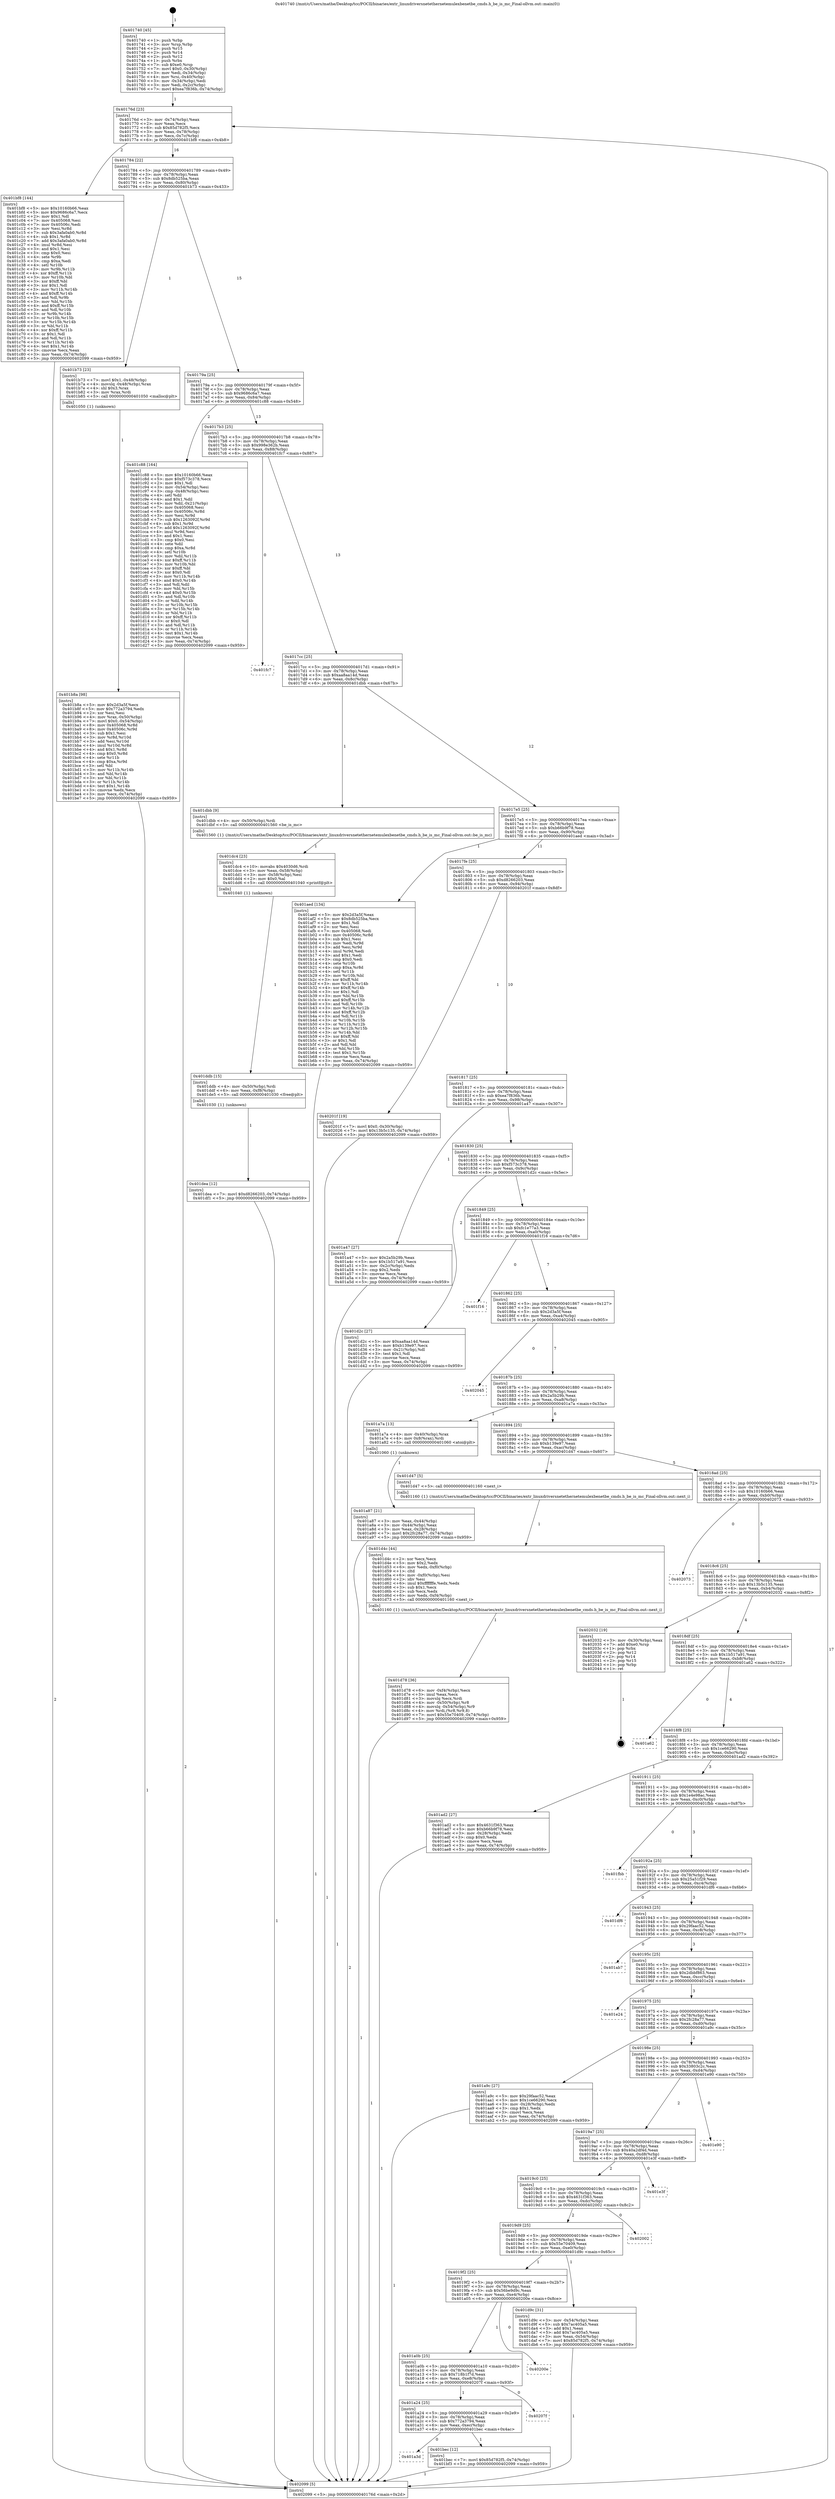 digraph "0x401740" {
  label = "0x401740 (/mnt/c/Users/mathe/Desktop/tcc/POCII/binaries/extr_linuxdriversnetethernetemulexbenetbe_cmds.h_be_is_mc_Final-ollvm.out::main(0))"
  labelloc = "t"
  node[shape=record]

  Entry [label="",width=0.3,height=0.3,shape=circle,fillcolor=black,style=filled]
  "0x40176d" [label="{
     0x40176d [23]\l
     | [instrs]\l
     &nbsp;&nbsp;0x40176d \<+3\>: mov -0x74(%rbp),%eax\l
     &nbsp;&nbsp;0x401770 \<+2\>: mov %eax,%ecx\l
     &nbsp;&nbsp;0x401772 \<+6\>: sub $0x85d782f5,%ecx\l
     &nbsp;&nbsp;0x401778 \<+3\>: mov %eax,-0x78(%rbp)\l
     &nbsp;&nbsp;0x40177b \<+3\>: mov %ecx,-0x7c(%rbp)\l
     &nbsp;&nbsp;0x40177e \<+6\>: je 0000000000401bf8 \<main+0x4b8\>\l
  }"]
  "0x401bf8" [label="{
     0x401bf8 [144]\l
     | [instrs]\l
     &nbsp;&nbsp;0x401bf8 \<+5\>: mov $0x10160b66,%eax\l
     &nbsp;&nbsp;0x401bfd \<+5\>: mov $0x9686c6a7,%ecx\l
     &nbsp;&nbsp;0x401c02 \<+2\>: mov $0x1,%dl\l
     &nbsp;&nbsp;0x401c04 \<+7\>: mov 0x405068,%esi\l
     &nbsp;&nbsp;0x401c0b \<+7\>: mov 0x40506c,%edi\l
     &nbsp;&nbsp;0x401c12 \<+3\>: mov %esi,%r8d\l
     &nbsp;&nbsp;0x401c15 \<+7\>: sub $0x3afa0ab0,%r8d\l
     &nbsp;&nbsp;0x401c1c \<+4\>: sub $0x1,%r8d\l
     &nbsp;&nbsp;0x401c20 \<+7\>: add $0x3afa0ab0,%r8d\l
     &nbsp;&nbsp;0x401c27 \<+4\>: imul %r8d,%esi\l
     &nbsp;&nbsp;0x401c2b \<+3\>: and $0x1,%esi\l
     &nbsp;&nbsp;0x401c2e \<+3\>: cmp $0x0,%esi\l
     &nbsp;&nbsp;0x401c31 \<+4\>: sete %r9b\l
     &nbsp;&nbsp;0x401c35 \<+3\>: cmp $0xa,%edi\l
     &nbsp;&nbsp;0x401c38 \<+4\>: setl %r10b\l
     &nbsp;&nbsp;0x401c3c \<+3\>: mov %r9b,%r11b\l
     &nbsp;&nbsp;0x401c3f \<+4\>: xor $0xff,%r11b\l
     &nbsp;&nbsp;0x401c43 \<+3\>: mov %r10b,%bl\l
     &nbsp;&nbsp;0x401c46 \<+3\>: xor $0xff,%bl\l
     &nbsp;&nbsp;0x401c49 \<+3\>: xor $0x1,%dl\l
     &nbsp;&nbsp;0x401c4c \<+3\>: mov %r11b,%r14b\l
     &nbsp;&nbsp;0x401c4f \<+4\>: and $0xff,%r14b\l
     &nbsp;&nbsp;0x401c53 \<+3\>: and %dl,%r9b\l
     &nbsp;&nbsp;0x401c56 \<+3\>: mov %bl,%r15b\l
     &nbsp;&nbsp;0x401c59 \<+4\>: and $0xff,%r15b\l
     &nbsp;&nbsp;0x401c5d \<+3\>: and %dl,%r10b\l
     &nbsp;&nbsp;0x401c60 \<+3\>: or %r9b,%r14b\l
     &nbsp;&nbsp;0x401c63 \<+3\>: or %r10b,%r15b\l
     &nbsp;&nbsp;0x401c66 \<+3\>: xor %r15b,%r14b\l
     &nbsp;&nbsp;0x401c69 \<+3\>: or %bl,%r11b\l
     &nbsp;&nbsp;0x401c6c \<+4\>: xor $0xff,%r11b\l
     &nbsp;&nbsp;0x401c70 \<+3\>: or $0x1,%dl\l
     &nbsp;&nbsp;0x401c73 \<+3\>: and %dl,%r11b\l
     &nbsp;&nbsp;0x401c76 \<+3\>: or %r11b,%r14b\l
     &nbsp;&nbsp;0x401c79 \<+4\>: test $0x1,%r14b\l
     &nbsp;&nbsp;0x401c7d \<+3\>: cmovne %ecx,%eax\l
     &nbsp;&nbsp;0x401c80 \<+3\>: mov %eax,-0x74(%rbp)\l
     &nbsp;&nbsp;0x401c83 \<+5\>: jmp 0000000000402099 \<main+0x959\>\l
  }"]
  "0x401784" [label="{
     0x401784 [22]\l
     | [instrs]\l
     &nbsp;&nbsp;0x401784 \<+5\>: jmp 0000000000401789 \<main+0x49\>\l
     &nbsp;&nbsp;0x401789 \<+3\>: mov -0x78(%rbp),%eax\l
     &nbsp;&nbsp;0x40178c \<+5\>: sub $0x8db525ba,%eax\l
     &nbsp;&nbsp;0x401791 \<+3\>: mov %eax,-0x80(%rbp)\l
     &nbsp;&nbsp;0x401794 \<+6\>: je 0000000000401b73 \<main+0x433\>\l
  }"]
  Exit [label="",width=0.3,height=0.3,shape=circle,fillcolor=black,style=filled,peripheries=2]
  "0x401b73" [label="{
     0x401b73 [23]\l
     | [instrs]\l
     &nbsp;&nbsp;0x401b73 \<+7\>: movl $0x1,-0x48(%rbp)\l
     &nbsp;&nbsp;0x401b7a \<+4\>: movslq -0x48(%rbp),%rax\l
     &nbsp;&nbsp;0x401b7e \<+4\>: shl $0x3,%rax\l
     &nbsp;&nbsp;0x401b82 \<+3\>: mov %rax,%rdi\l
     &nbsp;&nbsp;0x401b85 \<+5\>: call 0000000000401050 \<malloc@plt\>\l
     | [calls]\l
     &nbsp;&nbsp;0x401050 \{1\} (unknown)\l
  }"]
  "0x40179a" [label="{
     0x40179a [25]\l
     | [instrs]\l
     &nbsp;&nbsp;0x40179a \<+5\>: jmp 000000000040179f \<main+0x5f\>\l
     &nbsp;&nbsp;0x40179f \<+3\>: mov -0x78(%rbp),%eax\l
     &nbsp;&nbsp;0x4017a2 \<+5\>: sub $0x9686c6a7,%eax\l
     &nbsp;&nbsp;0x4017a7 \<+6\>: mov %eax,-0x84(%rbp)\l
     &nbsp;&nbsp;0x4017ad \<+6\>: je 0000000000401c88 \<main+0x548\>\l
  }"]
  "0x401dea" [label="{
     0x401dea [12]\l
     | [instrs]\l
     &nbsp;&nbsp;0x401dea \<+7\>: movl $0xd8266203,-0x74(%rbp)\l
     &nbsp;&nbsp;0x401df1 \<+5\>: jmp 0000000000402099 \<main+0x959\>\l
  }"]
  "0x401c88" [label="{
     0x401c88 [164]\l
     | [instrs]\l
     &nbsp;&nbsp;0x401c88 \<+5\>: mov $0x10160b66,%eax\l
     &nbsp;&nbsp;0x401c8d \<+5\>: mov $0xf573c378,%ecx\l
     &nbsp;&nbsp;0x401c92 \<+2\>: mov $0x1,%dl\l
     &nbsp;&nbsp;0x401c94 \<+3\>: mov -0x54(%rbp),%esi\l
     &nbsp;&nbsp;0x401c97 \<+3\>: cmp -0x48(%rbp),%esi\l
     &nbsp;&nbsp;0x401c9a \<+4\>: setl %dil\l
     &nbsp;&nbsp;0x401c9e \<+4\>: and $0x1,%dil\l
     &nbsp;&nbsp;0x401ca2 \<+4\>: mov %dil,-0x21(%rbp)\l
     &nbsp;&nbsp;0x401ca6 \<+7\>: mov 0x405068,%esi\l
     &nbsp;&nbsp;0x401cad \<+8\>: mov 0x40506c,%r8d\l
     &nbsp;&nbsp;0x401cb5 \<+3\>: mov %esi,%r9d\l
     &nbsp;&nbsp;0x401cb8 \<+7\>: sub $0x1263092f,%r9d\l
     &nbsp;&nbsp;0x401cbf \<+4\>: sub $0x1,%r9d\l
     &nbsp;&nbsp;0x401cc3 \<+7\>: add $0x1263092f,%r9d\l
     &nbsp;&nbsp;0x401cca \<+4\>: imul %r9d,%esi\l
     &nbsp;&nbsp;0x401cce \<+3\>: and $0x1,%esi\l
     &nbsp;&nbsp;0x401cd1 \<+3\>: cmp $0x0,%esi\l
     &nbsp;&nbsp;0x401cd4 \<+4\>: sete %dil\l
     &nbsp;&nbsp;0x401cd8 \<+4\>: cmp $0xa,%r8d\l
     &nbsp;&nbsp;0x401cdc \<+4\>: setl %r10b\l
     &nbsp;&nbsp;0x401ce0 \<+3\>: mov %dil,%r11b\l
     &nbsp;&nbsp;0x401ce3 \<+4\>: xor $0xff,%r11b\l
     &nbsp;&nbsp;0x401ce7 \<+3\>: mov %r10b,%bl\l
     &nbsp;&nbsp;0x401cea \<+3\>: xor $0xff,%bl\l
     &nbsp;&nbsp;0x401ced \<+3\>: xor $0x0,%dl\l
     &nbsp;&nbsp;0x401cf0 \<+3\>: mov %r11b,%r14b\l
     &nbsp;&nbsp;0x401cf3 \<+4\>: and $0x0,%r14b\l
     &nbsp;&nbsp;0x401cf7 \<+3\>: and %dl,%dil\l
     &nbsp;&nbsp;0x401cfa \<+3\>: mov %bl,%r15b\l
     &nbsp;&nbsp;0x401cfd \<+4\>: and $0x0,%r15b\l
     &nbsp;&nbsp;0x401d01 \<+3\>: and %dl,%r10b\l
     &nbsp;&nbsp;0x401d04 \<+3\>: or %dil,%r14b\l
     &nbsp;&nbsp;0x401d07 \<+3\>: or %r10b,%r15b\l
     &nbsp;&nbsp;0x401d0a \<+3\>: xor %r15b,%r14b\l
     &nbsp;&nbsp;0x401d0d \<+3\>: or %bl,%r11b\l
     &nbsp;&nbsp;0x401d10 \<+4\>: xor $0xff,%r11b\l
     &nbsp;&nbsp;0x401d14 \<+3\>: or $0x0,%dl\l
     &nbsp;&nbsp;0x401d17 \<+3\>: and %dl,%r11b\l
     &nbsp;&nbsp;0x401d1a \<+3\>: or %r11b,%r14b\l
     &nbsp;&nbsp;0x401d1d \<+4\>: test $0x1,%r14b\l
     &nbsp;&nbsp;0x401d21 \<+3\>: cmovne %ecx,%eax\l
     &nbsp;&nbsp;0x401d24 \<+3\>: mov %eax,-0x74(%rbp)\l
     &nbsp;&nbsp;0x401d27 \<+5\>: jmp 0000000000402099 \<main+0x959\>\l
  }"]
  "0x4017b3" [label="{
     0x4017b3 [25]\l
     | [instrs]\l
     &nbsp;&nbsp;0x4017b3 \<+5\>: jmp 00000000004017b8 \<main+0x78\>\l
     &nbsp;&nbsp;0x4017b8 \<+3\>: mov -0x78(%rbp),%eax\l
     &nbsp;&nbsp;0x4017bb \<+5\>: sub $0x998e362b,%eax\l
     &nbsp;&nbsp;0x4017c0 \<+6\>: mov %eax,-0x88(%rbp)\l
     &nbsp;&nbsp;0x4017c6 \<+6\>: je 0000000000401fc7 \<main+0x887\>\l
  }"]
  "0x401ddb" [label="{
     0x401ddb [15]\l
     | [instrs]\l
     &nbsp;&nbsp;0x401ddb \<+4\>: mov -0x50(%rbp),%rdi\l
     &nbsp;&nbsp;0x401ddf \<+6\>: mov %eax,-0xf8(%rbp)\l
     &nbsp;&nbsp;0x401de5 \<+5\>: call 0000000000401030 \<free@plt\>\l
     | [calls]\l
     &nbsp;&nbsp;0x401030 \{1\} (unknown)\l
  }"]
  "0x401fc7" [label="{
     0x401fc7\l
  }", style=dashed]
  "0x4017cc" [label="{
     0x4017cc [25]\l
     | [instrs]\l
     &nbsp;&nbsp;0x4017cc \<+5\>: jmp 00000000004017d1 \<main+0x91\>\l
     &nbsp;&nbsp;0x4017d1 \<+3\>: mov -0x78(%rbp),%eax\l
     &nbsp;&nbsp;0x4017d4 \<+5\>: sub $0xaa8aa14d,%eax\l
     &nbsp;&nbsp;0x4017d9 \<+6\>: mov %eax,-0x8c(%rbp)\l
     &nbsp;&nbsp;0x4017df \<+6\>: je 0000000000401dbb \<main+0x67b\>\l
  }"]
  "0x401dc4" [label="{
     0x401dc4 [23]\l
     | [instrs]\l
     &nbsp;&nbsp;0x401dc4 \<+10\>: movabs $0x4030d6,%rdi\l
     &nbsp;&nbsp;0x401dce \<+3\>: mov %eax,-0x58(%rbp)\l
     &nbsp;&nbsp;0x401dd1 \<+3\>: mov -0x58(%rbp),%esi\l
     &nbsp;&nbsp;0x401dd4 \<+2\>: mov $0x0,%al\l
     &nbsp;&nbsp;0x401dd6 \<+5\>: call 0000000000401040 \<printf@plt\>\l
     | [calls]\l
     &nbsp;&nbsp;0x401040 \{1\} (unknown)\l
  }"]
  "0x401dbb" [label="{
     0x401dbb [9]\l
     | [instrs]\l
     &nbsp;&nbsp;0x401dbb \<+4\>: mov -0x50(%rbp),%rdi\l
     &nbsp;&nbsp;0x401dbf \<+5\>: call 0000000000401560 \<be_is_mc\>\l
     | [calls]\l
     &nbsp;&nbsp;0x401560 \{1\} (/mnt/c/Users/mathe/Desktop/tcc/POCII/binaries/extr_linuxdriversnetethernetemulexbenetbe_cmds.h_be_is_mc_Final-ollvm.out::be_is_mc)\l
  }"]
  "0x4017e5" [label="{
     0x4017e5 [25]\l
     | [instrs]\l
     &nbsp;&nbsp;0x4017e5 \<+5\>: jmp 00000000004017ea \<main+0xaa\>\l
     &nbsp;&nbsp;0x4017ea \<+3\>: mov -0x78(%rbp),%eax\l
     &nbsp;&nbsp;0x4017ed \<+5\>: sub $0xb66b9f78,%eax\l
     &nbsp;&nbsp;0x4017f2 \<+6\>: mov %eax,-0x90(%rbp)\l
     &nbsp;&nbsp;0x4017f8 \<+6\>: je 0000000000401aed \<main+0x3ad\>\l
  }"]
  "0x401d78" [label="{
     0x401d78 [36]\l
     | [instrs]\l
     &nbsp;&nbsp;0x401d78 \<+6\>: mov -0xf4(%rbp),%ecx\l
     &nbsp;&nbsp;0x401d7e \<+3\>: imul %eax,%ecx\l
     &nbsp;&nbsp;0x401d81 \<+3\>: movslq %ecx,%rdi\l
     &nbsp;&nbsp;0x401d84 \<+4\>: mov -0x50(%rbp),%r8\l
     &nbsp;&nbsp;0x401d88 \<+4\>: movslq -0x54(%rbp),%r9\l
     &nbsp;&nbsp;0x401d8c \<+4\>: mov %rdi,(%r8,%r9,8)\l
     &nbsp;&nbsp;0x401d90 \<+7\>: movl $0x55e70409,-0x74(%rbp)\l
     &nbsp;&nbsp;0x401d97 \<+5\>: jmp 0000000000402099 \<main+0x959\>\l
  }"]
  "0x401aed" [label="{
     0x401aed [134]\l
     | [instrs]\l
     &nbsp;&nbsp;0x401aed \<+5\>: mov $0x2d3a5f,%eax\l
     &nbsp;&nbsp;0x401af2 \<+5\>: mov $0x8db525ba,%ecx\l
     &nbsp;&nbsp;0x401af7 \<+2\>: mov $0x1,%dl\l
     &nbsp;&nbsp;0x401af9 \<+2\>: xor %esi,%esi\l
     &nbsp;&nbsp;0x401afb \<+7\>: mov 0x405068,%edi\l
     &nbsp;&nbsp;0x401b02 \<+8\>: mov 0x40506c,%r8d\l
     &nbsp;&nbsp;0x401b0a \<+3\>: sub $0x1,%esi\l
     &nbsp;&nbsp;0x401b0d \<+3\>: mov %edi,%r9d\l
     &nbsp;&nbsp;0x401b10 \<+3\>: add %esi,%r9d\l
     &nbsp;&nbsp;0x401b13 \<+4\>: imul %r9d,%edi\l
     &nbsp;&nbsp;0x401b17 \<+3\>: and $0x1,%edi\l
     &nbsp;&nbsp;0x401b1a \<+3\>: cmp $0x0,%edi\l
     &nbsp;&nbsp;0x401b1d \<+4\>: sete %r10b\l
     &nbsp;&nbsp;0x401b21 \<+4\>: cmp $0xa,%r8d\l
     &nbsp;&nbsp;0x401b25 \<+4\>: setl %r11b\l
     &nbsp;&nbsp;0x401b29 \<+3\>: mov %r10b,%bl\l
     &nbsp;&nbsp;0x401b2c \<+3\>: xor $0xff,%bl\l
     &nbsp;&nbsp;0x401b2f \<+3\>: mov %r11b,%r14b\l
     &nbsp;&nbsp;0x401b32 \<+4\>: xor $0xff,%r14b\l
     &nbsp;&nbsp;0x401b36 \<+3\>: xor $0x1,%dl\l
     &nbsp;&nbsp;0x401b39 \<+3\>: mov %bl,%r15b\l
     &nbsp;&nbsp;0x401b3c \<+4\>: and $0xff,%r15b\l
     &nbsp;&nbsp;0x401b40 \<+3\>: and %dl,%r10b\l
     &nbsp;&nbsp;0x401b43 \<+3\>: mov %r14b,%r12b\l
     &nbsp;&nbsp;0x401b46 \<+4\>: and $0xff,%r12b\l
     &nbsp;&nbsp;0x401b4a \<+3\>: and %dl,%r11b\l
     &nbsp;&nbsp;0x401b4d \<+3\>: or %r10b,%r15b\l
     &nbsp;&nbsp;0x401b50 \<+3\>: or %r11b,%r12b\l
     &nbsp;&nbsp;0x401b53 \<+3\>: xor %r12b,%r15b\l
     &nbsp;&nbsp;0x401b56 \<+3\>: or %r14b,%bl\l
     &nbsp;&nbsp;0x401b59 \<+3\>: xor $0xff,%bl\l
     &nbsp;&nbsp;0x401b5c \<+3\>: or $0x1,%dl\l
     &nbsp;&nbsp;0x401b5f \<+2\>: and %dl,%bl\l
     &nbsp;&nbsp;0x401b61 \<+3\>: or %bl,%r15b\l
     &nbsp;&nbsp;0x401b64 \<+4\>: test $0x1,%r15b\l
     &nbsp;&nbsp;0x401b68 \<+3\>: cmovne %ecx,%eax\l
     &nbsp;&nbsp;0x401b6b \<+3\>: mov %eax,-0x74(%rbp)\l
     &nbsp;&nbsp;0x401b6e \<+5\>: jmp 0000000000402099 \<main+0x959\>\l
  }"]
  "0x4017fe" [label="{
     0x4017fe [25]\l
     | [instrs]\l
     &nbsp;&nbsp;0x4017fe \<+5\>: jmp 0000000000401803 \<main+0xc3\>\l
     &nbsp;&nbsp;0x401803 \<+3\>: mov -0x78(%rbp),%eax\l
     &nbsp;&nbsp;0x401806 \<+5\>: sub $0xd8266203,%eax\l
     &nbsp;&nbsp;0x40180b \<+6\>: mov %eax,-0x94(%rbp)\l
     &nbsp;&nbsp;0x401811 \<+6\>: je 000000000040201f \<main+0x8df\>\l
  }"]
  "0x401d4c" [label="{
     0x401d4c [44]\l
     | [instrs]\l
     &nbsp;&nbsp;0x401d4c \<+2\>: xor %ecx,%ecx\l
     &nbsp;&nbsp;0x401d4e \<+5\>: mov $0x2,%edx\l
     &nbsp;&nbsp;0x401d53 \<+6\>: mov %edx,-0xf0(%rbp)\l
     &nbsp;&nbsp;0x401d59 \<+1\>: cltd\l
     &nbsp;&nbsp;0x401d5a \<+6\>: mov -0xf0(%rbp),%esi\l
     &nbsp;&nbsp;0x401d60 \<+2\>: idiv %esi\l
     &nbsp;&nbsp;0x401d62 \<+6\>: imul $0xfffffffe,%edx,%edx\l
     &nbsp;&nbsp;0x401d68 \<+3\>: sub $0x1,%ecx\l
     &nbsp;&nbsp;0x401d6b \<+2\>: sub %ecx,%edx\l
     &nbsp;&nbsp;0x401d6d \<+6\>: mov %edx,-0xf4(%rbp)\l
     &nbsp;&nbsp;0x401d73 \<+5\>: call 0000000000401160 \<next_i\>\l
     | [calls]\l
     &nbsp;&nbsp;0x401160 \{1\} (/mnt/c/Users/mathe/Desktop/tcc/POCII/binaries/extr_linuxdriversnetethernetemulexbenetbe_cmds.h_be_is_mc_Final-ollvm.out::next_i)\l
  }"]
  "0x40201f" [label="{
     0x40201f [19]\l
     | [instrs]\l
     &nbsp;&nbsp;0x40201f \<+7\>: movl $0x0,-0x30(%rbp)\l
     &nbsp;&nbsp;0x402026 \<+7\>: movl $0x13b5c135,-0x74(%rbp)\l
     &nbsp;&nbsp;0x40202d \<+5\>: jmp 0000000000402099 \<main+0x959\>\l
  }"]
  "0x401817" [label="{
     0x401817 [25]\l
     | [instrs]\l
     &nbsp;&nbsp;0x401817 \<+5\>: jmp 000000000040181c \<main+0xdc\>\l
     &nbsp;&nbsp;0x40181c \<+3\>: mov -0x78(%rbp),%eax\l
     &nbsp;&nbsp;0x40181f \<+5\>: sub $0xea7f836b,%eax\l
     &nbsp;&nbsp;0x401824 \<+6\>: mov %eax,-0x98(%rbp)\l
     &nbsp;&nbsp;0x40182a \<+6\>: je 0000000000401a47 \<main+0x307\>\l
  }"]
  "0x401a3d" [label="{
     0x401a3d\l
  }", style=dashed]
  "0x401a47" [label="{
     0x401a47 [27]\l
     | [instrs]\l
     &nbsp;&nbsp;0x401a47 \<+5\>: mov $0x2a5b29b,%eax\l
     &nbsp;&nbsp;0x401a4c \<+5\>: mov $0x1b517a91,%ecx\l
     &nbsp;&nbsp;0x401a51 \<+3\>: mov -0x2c(%rbp),%edx\l
     &nbsp;&nbsp;0x401a54 \<+3\>: cmp $0x2,%edx\l
     &nbsp;&nbsp;0x401a57 \<+3\>: cmovne %ecx,%eax\l
     &nbsp;&nbsp;0x401a5a \<+3\>: mov %eax,-0x74(%rbp)\l
     &nbsp;&nbsp;0x401a5d \<+5\>: jmp 0000000000402099 \<main+0x959\>\l
  }"]
  "0x401830" [label="{
     0x401830 [25]\l
     | [instrs]\l
     &nbsp;&nbsp;0x401830 \<+5\>: jmp 0000000000401835 \<main+0xf5\>\l
     &nbsp;&nbsp;0x401835 \<+3\>: mov -0x78(%rbp),%eax\l
     &nbsp;&nbsp;0x401838 \<+5\>: sub $0xf573c378,%eax\l
     &nbsp;&nbsp;0x40183d \<+6\>: mov %eax,-0x9c(%rbp)\l
     &nbsp;&nbsp;0x401843 \<+6\>: je 0000000000401d2c \<main+0x5ec\>\l
  }"]
  "0x402099" [label="{
     0x402099 [5]\l
     | [instrs]\l
     &nbsp;&nbsp;0x402099 \<+5\>: jmp 000000000040176d \<main+0x2d\>\l
  }"]
  "0x401740" [label="{
     0x401740 [45]\l
     | [instrs]\l
     &nbsp;&nbsp;0x401740 \<+1\>: push %rbp\l
     &nbsp;&nbsp;0x401741 \<+3\>: mov %rsp,%rbp\l
     &nbsp;&nbsp;0x401744 \<+2\>: push %r15\l
     &nbsp;&nbsp;0x401746 \<+2\>: push %r14\l
     &nbsp;&nbsp;0x401748 \<+2\>: push %r12\l
     &nbsp;&nbsp;0x40174a \<+1\>: push %rbx\l
     &nbsp;&nbsp;0x40174b \<+7\>: sub $0xe0,%rsp\l
     &nbsp;&nbsp;0x401752 \<+7\>: movl $0x0,-0x30(%rbp)\l
     &nbsp;&nbsp;0x401759 \<+3\>: mov %edi,-0x34(%rbp)\l
     &nbsp;&nbsp;0x40175c \<+4\>: mov %rsi,-0x40(%rbp)\l
     &nbsp;&nbsp;0x401760 \<+3\>: mov -0x34(%rbp),%edi\l
     &nbsp;&nbsp;0x401763 \<+3\>: mov %edi,-0x2c(%rbp)\l
     &nbsp;&nbsp;0x401766 \<+7\>: movl $0xea7f836b,-0x74(%rbp)\l
  }"]
  "0x401bec" [label="{
     0x401bec [12]\l
     | [instrs]\l
     &nbsp;&nbsp;0x401bec \<+7\>: movl $0x85d782f5,-0x74(%rbp)\l
     &nbsp;&nbsp;0x401bf3 \<+5\>: jmp 0000000000402099 \<main+0x959\>\l
  }"]
  "0x401d2c" [label="{
     0x401d2c [27]\l
     | [instrs]\l
     &nbsp;&nbsp;0x401d2c \<+5\>: mov $0xaa8aa14d,%eax\l
     &nbsp;&nbsp;0x401d31 \<+5\>: mov $0xb139e97,%ecx\l
     &nbsp;&nbsp;0x401d36 \<+3\>: mov -0x21(%rbp),%dl\l
     &nbsp;&nbsp;0x401d39 \<+3\>: test $0x1,%dl\l
     &nbsp;&nbsp;0x401d3c \<+3\>: cmovne %ecx,%eax\l
     &nbsp;&nbsp;0x401d3f \<+3\>: mov %eax,-0x74(%rbp)\l
     &nbsp;&nbsp;0x401d42 \<+5\>: jmp 0000000000402099 \<main+0x959\>\l
  }"]
  "0x401849" [label="{
     0x401849 [25]\l
     | [instrs]\l
     &nbsp;&nbsp;0x401849 \<+5\>: jmp 000000000040184e \<main+0x10e\>\l
     &nbsp;&nbsp;0x40184e \<+3\>: mov -0x78(%rbp),%eax\l
     &nbsp;&nbsp;0x401851 \<+5\>: sub $0xfc1e77a3,%eax\l
     &nbsp;&nbsp;0x401856 \<+6\>: mov %eax,-0xa0(%rbp)\l
     &nbsp;&nbsp;0x40185c \<+6\>: je 0000000000401f16 \<main+0x7d6\>\l
  }"]
  "0x401a24" [label="{
     0x401a24 [25]\l
     | [instrs]\l
     &nbsp;&nbsp;0x401a24 \<+5\>: jmp 0000000000401a29 \<main+0x2e9\>\l
     &nbsp;&nbsp;0x401a29 \<+3\>: mov -0x78(%rbp),%eax\l
     &nbsp;&nbsp;0x401a2c \<+5\>: sub $0x772a3794,%eax\l
     &nbsp;&nbsp;0x401a31 \<+6\>: mov %eax,-0xec(%rbp)\l
     &nbsp;&nbsp;0x401a37 \<+6\>: je 0000000000401bec \<main+0x4ac\>\l
  }"]
  "0x401f16" [label="{
     0x401f16\l
  }", style=dashed]
  "0x401862" [label="{
     0x401862 [25]\l
     | [instrs]\l
     &nbsp;&nbsp;0x401862 \<+5\>: jmp 0000000000401867 \<main+0x127\>\l
     &nbsp;&nbsp;0x401867 \<+3\>: mov -0x78(%rbp),%eax\l
     &nbsp;&nbsp;0x40186a \<+5\>: sub $0x2d3a5f,%eax\l
     &nbsp;&nbsp;0x40186f \<+6\>: mov %eax,-0xa4(%rbp)\l
     &nbsp;&nbsp;0x401875 \<+6\>: je 0000000000402045 \<main+0x905\>\l
  }"]
  "0x40207f" [label="{
     0x40207f\l
  }", style=dashed]
  "0x402045" [label="{
     0x402045\l
  }", style=dashed]
  "0x40187b" [label="{
     0x40187b [25]\l
     | [instrs]\l
     &nbsp;&nbsp;0x40187b \<+5\>: jmp 0000000000401880 \<main+0x140\>\l
     &nbsp;&nbsp;0x401880 \<+3\>: mov -0x78(%rbp),%eax\l
     &nbsp;&nbsp;0x401883 \<+5\>: sub $0x2a5b29b,%eax\l
     &nbsp;&nbsp;0x401888 \<+6\>: mov %eax,-0xa8(%rbp)\l
     &nbsp;&nbsp;0x40188e \<+6\>: je 0000000000401a7a \<main+0x33a\>\l
  }"]
  "0x401a0b" [label="{
     0x401a0b [25]\l
     | [instrs]\l
     &nbsp;&nbsp;0x401a0b \<+5\>: jmp 0000000000401a10 \<main+0x2d0\>\l
     &nbsp;&nbsp;0x401a10 \<+3\>: mov -0x78(%rbp),%eax\l
     &nbsp;&nbsp;0x401a13 \<+5\>: sub $0x718b1f7d,%eax\l
     &nbsp;&nbsp;0x401a18 \<+6\>: mov %eax,-0xe8(%rbp)\l
     &nbsp;&nbsp;0x401a1e \<+6\>: je 000000000040207f \<main+0x93f\>\l
  }"]
  "0x401a7a" [label="{
     0x401a7a [13]\l
     | [instrs]\l
     &nbsp;&nbsp;0x401a7a \<+4\>: mov -0x40(%rbp),%rax\l
     &nbsp;&nbsp;0x401a7e \<+4\>: mov 0x8(%rax),%rdi\l
     &nbsp;&nbsp;0x401a82 \<+5\>: call 0000000000401060 \<atoi@plt\>\l
     | [calls]\l
     &nbsp;&nbsp;0x401060 \{1\} (unknown)\l
  }"]
  "0x401894" [label="{
     0x401894 [25]\l
     | [instrs]\l
     &nbsp;&nbsp;0x401894 \<+5\>: jmp 0000000000401899 \<main+0x159\>\l
     &nbsp;&nbsp;0x401899 \<+3\>: mov -0x78(%rbp),%eax\l
     &nbsp;&nbsp;0x40189c \<+5\>: sub $0xb139e97,%eax\l
     &nbsp;&nbsp;0x4018a1 \<+6\>: mov %eax,-0xac(%rbp)\l
     &nbsp;&nbsp;0x4018a7 \<+6\>: je 0000000000401d47 \<main+0x607\>\l
  }"]
  "0x401a87" [label="{
     0x401a87 [21]\l
     | [instrs]\l
     &nbsp;&nbsp;0x401a87 \<+3\>: mov %eax,-0x44(%rbp)\l
     &nbsp;&nbsp;0x401a8a \<+3\>: mov -0x44(%rbp),%eax\l
     &nbsp;&nbsp;0x401a8d \<+3\>: mov %eax,-0x28(%rbp)\l
     &nbsp;&nbsp;0x401a90 \<+7\>: movl $0x2fc28a77,-0x74(%rbp)\l
     &nbsp;&nbsp;0x401a97 \<+5\>: jmp 0000000000402099 \<main+0x959\>\l
  }"]
  "0x40200e" [label="{
     0x40200e\l
  }", style=dashed]
  "0x401d47" [label="{
     0x401d47 [5]\l
     | [instrs]\l
     &nbsp;&nbsp;0x401d47 \<+5\>: call 0000000000401160 \<next_i\>\l
     | [calls]\l
     &nbsp;&nbsp;0x401160 \{1\} (/mnt/c/Users/mathe/Desktop/tcc/POCII/binaries/extr_linuxdriversnetethernetemulexbenetbe_cmds.h_be_is_mc_Final-ollvm.out::next_i)\l
  }"]
  "0x4018ad" [label="{
     0x4018ad [25]\l
     | [instrs]\l
     &nbsp;&nbsp;0x4018ad \<+5\>: jmp 00000000004018b2 \<main+0x172\>\l
     &nbsp;&nbsp;0x4018b2 \<+3\>: mov -0x78(%rbp),%eax\l
     &nbsp;&nbsp;0x4018b5 \<+5\>: sub $0x10160b66,%eax\l
     &nbsp;&nbsp;0x4018ba \<+6\>: mov %eax,-0xb0(%rbp)\l
     &nbsp;&nbsp;0x4018c0 \<+6\>: je 0000000000402073 \<main+0x933\>\l
  }"]
  "0x4019f2" [label="{
     0x4019f2 [25]\l
     | [instrs]\l
     &nbsp;&nbsp;0x4019f2 \<+5\>: jmp 00000000004019f7 \<main+0x2b7\>\l
     &nbsp;&nbsp;0x4019f7 \<+3\>: mov -0x78(%rbp),%eax\l
     &nbsp;&nbsp;0x4019fa \<+5\>: sub $0x56be9d9c,%eax\l
     &nbsp;&nbsp;0x4019ff \<+6\>: mov %eax,-0xe4(%rbp)\l
     &nbsp;&nbsp;0x401a05 \<+6\>: je 000000000040200e \<main+0x8ce\>\l
  }"]
  "0x402073" [label="{
     0x402073\l
  }", style=dashed]
  "0x4018c6" [label="{
     0x4018c6 [25]\l
     | [instrs]\l
     &nbsp;&nbsp;0x4018c6 \<+5\>: jmp 00000000004018cb \<main+0x18b\>\l
     &nbsp;&nbsp;0x4018cb \<+3\>: mov -0x78(%rbp),%eax\l
     &nbsp;&nbsp;0x4018ce \<+5\>: sub $0x13b5c135,%eax\l
     &nbsp;&nbsp;0x4018d3 \<+6\>: mov %eax,-0xb4(%rbp)\l
     &nbsp;&nbsp;0x4018d9 \<+6\>: je 0000000000402032 \<main+0x8f2\>\l
  }"]
  "0x401d9c" [label="{
     0x401d9c [31]\l
     | [instrs]\l
     &nbsp;&nbsp;0x401d9c \<+3\>: mov -0x54(%rbp),%eax\l
     &nbsp;&nbsp;0x401d9f \<+5\>: sub $0x7ac405a5,%eax\l
     &nbsp;&nbsp;0x401da4 \<+3\>: add $0x1,%eax\l
     &nbsp;&nbsp;0x401da7 \<+5\>: add $0x7ac405a5,%eax\l
     &nbsp;&nbsp;0x401dac \<+3\>: mov %eax,-0x54(%rbp)\l
     &nbsp;&nbsp;0x401daf \<+7\>: movl $0x85d782f5,-0x74(%rbp)\l
     &nbsp;&nbsp;0x401db6 \<+5\>: jmp 0000000000402099 \<main+0x959\>\l
  }"]
  "0x402032" [label="{
     0x402032 [19]\l
     | [instrs]\l
     &nbsp;&nbsp;0x402032 \<+3\>: mov -0x30(%rbp),%eax\l
     &nbsp;&nbsp;0x402035 \<+7\>: add $0xe0,%rsp\l
     &nbsp;&nbsp;0x40203c \<+1\>: pop %rbx\l
     &nbsp;&nbsp;0x40203d \<+2\>: pop %r12\l
     &nbsp;&nbsp;0x40203f \<+2\>: pop %r14\l
     &nbsp;&nbsp;0x402041 \<+2\>: pop %r15\l
     &nbsp;&nbsp;0x402043 \<+1\>: pop %rbp\l
     &nbsp;&nbsp;0x402044 \<+1\>: ret\l
  }"]
  "0x4018df" [label="{
     0x4018df [25]\l
     | [instrs]\l
     &nbsp;&nbsp;0x4018df \<+5\>: jmp 00000000004018e4 \<main+0x1a4\>\l
     &nbsp;&nbsp;0x4018e4 \<+3\>: mov -0x78(%rbp),%eax\l
     &nbsp;&nbsp;0x4018e7 \<+5\>: sub $0x1b517a91,%eax\l
     &nbsp;&nbsp;0x4018ec \<+6\>: mov %eax,-0xb8(%rbp)\l
     &nbsp;&nbsp;0x4018f2 \<+6\>: je 0000000000401a62 \<main+0x322\>\l
  }"]
  "0x4019d9" [label="{
     0x4019d9 [25]\l
     | [instrs]\l
     &nbsp;&nbsp;0x4019d9 \<+5\>: jmp 00000000004019de \<main+0x29e\>\l
     &nbsp;&nbsp;0x4019de \<+3\>: mov -0x78(%rbp),%eax\l
     &nbsp;&nbsp;0x4019e1 \<+5\>: sub $0x55e70409,%eax\l
     &nbsp;&nbsp;0x4019e6 \<+6\>: mov %eax,-0xe0(%rbp)\l
     &nbsp;&nbsp;0x4019ec \<+6\>: je 0000000000401d9c \<main+0x65c\>\l
  }"]
  "0x401a62" [label="{
     0x401a62\l
  }", style=dashed]
  "0x4018f8" [label="{
     0x4018f8 [25]\l
     | [instrs]\l
     &nbsp;&nbsp;0x4018f8 \<+5\>: jmp 00000000004018fd \<main+0x1bd\>\l
     &nbsp;&nbsp;0x4018fd \<+3\>: mov -0x78(%rbp),%eax\l
     &nbsp;&nbsp;0x401900 \<+5\>: sub $0x1ce66290,%eax\l
     &nbsp;&nbsp;0x401905 \<+6\>: mov %eax,-0xbc(%rbp)\l
     &nbsp;&nbsp;0x40190b \<+6\>: je 0000000000401ad2 \<main+0x392\>\l
  }"]
  "0x402002" [label="{
     0x402002\l
  }", style=dashed]
  "0x401ad2" [label="{
     0x401ad2 [27]\l
     | [instrs]\l
     &nbsp;&nbsp;0x401ad2 \<+5\>: mov $0x4631f363,%eax\l
     &nbsp;&nbsp;0x401ad7 \<+5\>: mov $0xb66b9f78,%ecx\l
     &nbsp;&nbsp;0x401adc \<+3\>: mov -0x28(%rbp),%edx\l
     &nbsp;&nbsp;0x401adf \<+3\>: cmp $0x0,%edx\l
     &nbsp;&nbsp;0x401ae2 \<+3\>: cmove %ecx,%eax\l
     &nbsp;&nbsp;0x401ae5 \<+3\>: mov %eax,-0x74(%rbp)\l
     &nbsp;&nbsp;0x401ae8 \<+5\>: jmp 0000000000402099 \<main+0x959\>\l
  }"]
  "0x401911" [label="{
     0x401911 [25]\l
     | [instrs]\l
     &nbsp;&nbsp;0x401911 \<+5\>: jmp 0000000000401916 \<main+0x1d6\>\l
     &nbsp;&nbsp;0x401916 \<+3\>: mov -0x78(%rbp),%eax\l
     &nbsp;&nbsp;0x401919 \<+5\>: sub $0x1e4e98ac,%eax\l
     &nbsp;&nbsp;0x40191e \<+6\>: mov %eax,-0xc0(%rbp)\l
     &nbsp;&nbsp;0x401924 \<+6\>: je 0000000000401fbb \<main+0x87b\>\l
  }"]
  "0x4019c0" [label="{
     0x4019c0 [25]\l
     | [instrs]\l
     &nbsp;&nbsp;0x4019c0 \<+5\>: jmp 00000000004019c5 \<main+0x285\>\l
     &nbsp;&nbsp;0x4019c5 \<+3\>: mov -0x78(%rbp),%eax\l
     &nbsp;&nbsp;0x4019c8 \<+5\>: sub $0x4631f363,%eax\l
     &nbsp;&nbsp;0x4019cd \<+6\>: mov %eax,-0xdc(%rbp)\l
     &nbsp;&nbsp;0x4019d3 \<+6\>: je 0000000000402002 \<main+0x8c2\>\l
  }"]
  "0x401fbb" [label="{
     0x401fbb\l
  }", style=dashed]
  "0x40192a" [label="{
     0x40192a [25]\l
     | [instrs]\l
     &nbsp;&nbsp;0x40192a \<+5\>: jmp 000000000040192f \<main+0x1ef\>\l
     &nbsp;&nbsp;0x40192f \<+3\>: mov -0x78(%rbp),%eax\l
     &nbsp;&nbsp;0x401932 \<+5\>: sub $0x25a51f29,%eax\l
     &nbsp;&nbsp;0x401937 \<+6\>: mov %eax,-0xc4(%rbp)\l
     &nbsp;&nbsp;0x40193d \<+6\>: je 0000000000401df6 \<main+0x6b6\>\l
  }"]
  "0x401e3f" [label="{
     0x401e3f\l
  }", style=dashed]
  "0x401df6" [label="{
     0x401df6\l
  }", style=dashed]
  "0x401943" [label="{
     0x401943 [25]\l
     | [instrs]\l
     &nbsp;&nbsp;0x401943 \<+5\>: jmp 0000000000401948 \<main+0x208\>\l
     &nbsp;&nbsp;0x401948 \<+3\>: mov -0x78(%rbp),%eax\l
     &nbsp;&nbsp;0x40194b \<+5\>: sub $0x29faac52,%eax\l
     &nbsp;&nbsp;0x401950 \<+6\>: mov %eax,-0xc8(%rbp)\l
     &nbsp;&nbsp;0x401956 \<+6\>: je 0000000000401ab7 \<main+0x377\>\l
  }"]
  "0x4019a7" [label="{
     0x4019a7 [25]\l
     | [instrs]\l
     &nbsp;&nbsp;0x4019a7 \<+5\>: jmp 00000000004019ac \<main+0x26c\>\l
     &nbsp;&nbsp;0x4019ac \<+3\>: mov -0x78(%rbp),%eax\l
     &nbsp;&nbsp;0x4019af \<+5\>: sub $0x40a2df4d,%eax\l
     &nbsp;&nbsp;0x4019b4 \<+6\>: mov %eax,-0xd8(%rbp)\l
     &nbsp;&nbsp;0x4019ba \<+6\>: je 0000000000401e3f \<main+0x6ff\>\l
  }"]
  "0x401ab7" [label="{
     0x401ab7\l
  }", style=dashed]
  "0x40195c" [label="{
     0x40195c [25]\l
     | [instrs]\l
     &nbsp;&nbsp;0x40195c \<+5\>: jmp 0000000000401961 \<main+0x221\>\l
     &nbsp;&nbsp;0x401961 \<+3\>: mov -0x78(%rbp),%eax\l
     &nbsp;&nbsp;0x401964 \<+5\>: sub $0x2dbbf863,%eax\l
     &nbsp;&nbsp;0x401969 \<+6\>: mov %eax,-0xcc(%rbp)\l
     &nbsp;&nbsp;0x40196f \<+6\>: je 0000000000401e24 \<main+0x6e4\>\l
  }"]
  "0x401e90" [label="{
     0x401e90\l
  }", style=dashed]
  "0x401e24" [label="{
     0x401e24\l
  }", style=dashed]
  "0x401975" [label="{
     0x401975 [25]\l
     | [instrs]\l
     &nbsp;&nbsp;0x401975 \<+5\>: jmp 000000000040197a \<main+0x23a\>\l
     &nbsp;&nbsp;0x40197a \<+3\>: mov -0x78(%rbp),%eax\l
     &nbsp;&nbsp;0x40197d \<+5\>: sub $0x2fc28a77,%eax\l
     &nbsp;&nbsp;0x401982 \<+6\>: mov %eax,-0xd0(%rbp)\l
     &nbsp;&nbsp;0x401988 \<+6\>: je 0000000000401a9c \<main+0x35c\>\l
  }"]
  "0x401b8a" [label="{
     0x401b8a [98]\l
     | [instrs]\l
     &nbsp;&nbsp;0x401b8a \<+5\>: mov $0x2d3a5f,%ecx\l
     &nbsp;&nbsp;0x401b8f \<+5\>: mov $0x772a3794,%edx\l
     &nbsp;&nbsp;0x401b94 \<+2\>: xor %esi,%esi\l
     &nbsp;&nbsp;0x401b96 \<+4\>: mov %rax,-0x50(%rbp)\l
     &nbsp;&nbsp;0x401b9a \<+7\>: movl $0x0,-0x54(%rbp)\l
     &nbsp;&nbsp;0x401ba1 \<+8\>: mov 0x405068,%r8d\l
     &nbsp;&nbsp;0x401ba9 \<+8\>: mov 0x40506c,%r9d\l
     &nbsp;&nbsp;0x401bb1 \<+3\>: sub $0x1,%esi\l
     &nbsp;&nbsp;0x401bb4 \<+3\>: mov %r8d,%r10d\l
     &nbsp;&nbsp;0x401bb7 \<+3\>: add %esi,%r10d\l
     &nbsp;&nbsp;0x401bba \<+4\>: imul %r10d,%r8d\l
     &nbsp;&nbsp;0x401bbe \<+4\>: and $0x1,%r8d\l
     &nbsp;&nbsp;0x401bc2 \<+4\>: cmp $0x0,%r8d\l
     &nbsp;&nbsp;0x401bc6 \<+4\>: sete %r11b\l
     &nbsp;&nbsp;0x401bca \<+4\>: cmp $0xa,%r9d\l
     &nbsp;&nbsp;0x401bce \<+3\>: setl %bl\l
     &nbsp;&nbsp;0x401bd1 \<+3\>: mov %r11b,%r14b\l
     &nbsp;&nbsp;0x401bd4 \<+3\>: and %bl,%r14b\l
     &nbsp;&nbsp;0x401bd7 \<+3\>: xor %bl,%r11b\l
     &nbsp;&nbsp;0x401bda \<+3\>: or %r11b,%r14b\l
     &nbsp;&nbsp;0x401bdd \<+4\>: test $0x1,%r14b\l
     &nbsp;&nbsp;0x401be1 \<+3\>: cmovne %edx,%ecx\l
     &nbsp;&nbsp;0x401be4 \<+3\>: mov %ecx,-0x74(%rbp)\l
     &nbsp;&nbsp;0x401be7 \<+5\>: jmp 0000000000402099 \<main+0x959\>\l
  }"]
  "0x401a9c" [label="{
     0x401a9c [27]\l
     | [instrs]\l
     &nbsp;&nbsp;0x401a9c \<+5\>: mov $0x29faac52,%eax\l
     &nbsp;&nbsp;0x401aa1 \<+5\>: mov $0x1ce66290,%ecx\l
     &nbsp;&nbsp;0x401aa6 \<+3\>: mov -0x28(%rbp),%edx\l
     &nbsp;&nbsp;0x401aa9 \<+3\>: cmp $0x1,%edx\l
     &nbsp;&nbsp;0x401aac \<+3\>: cmovl %ecx,%eax\l
     &nbsp;&nbsp;0x401aaf \<+3\>: mov %eax,-0x74(%rbp)\l
     &nbsp;&nbsp;0x401ab2 \<+5\>: jmp 0000000000402099 \<main+0x959\>\l
  }"]
  "0x40198e" [label="{
     0x40198e [25]\l
     | [instrs]\l
     &nbsp;&nbsp;0x40198e \<+5\>: jmp 0000000000401993 \<main+0x253\>\l
     &nbsp;&nbsp;0x401993 \<+3\>: mov -0x78(%rbp),%eax\l
     &nbsp;&nbsp;0x401996 \<+5\>: sub $0x33803c2c,%eax\l
     &nbsp;&nbsp;0x40199b \<+6\>: mov %eax,-0xd4(%rbp)\l
     &nbsp;&nbsp;0x4019a1 \<+6\>: je 0000000000401e90 \<main+0x750\>\l
  }"]
  Entry -> "0x401740" [label=" 1"]
  "0x40176d" -> "0x401bf8" [label=" 2"]
  "0x40176d" -> "0x401784" [label=" 16"]
  "0x402032" -> Exit [label=" 1"]
  "0x401784" -> "0x401b73" [label=" 1"]
  "0x401784" -> "0x40179a" [label=" 15"]
  "0x40201f" -> "0x402099" [label=" 1"]
  "0x40179a" -> "0x401c88" [label=" 2"]
  "0x40179a" -> "0x4017b3" [label=" 13"]
  "0x401dea" -> "0x402099" [label=" 1"]
  "0x4017b3" -> "0x401fc7" [label=" 0"]
  "0x4017b3" -> "0x4017cc" [label=" 13"]
  "0x401ddb" -> "0x401dea" [label=" 1"]
  "0x4017cc" -> "0x401dbb" [label=" 1"]
  "0x4017cc" -> "0x4017e5" [label=" 12"]
  "0x401dc4" -> "0x401ddb" [label=" 1"]
  "0x4017e5" -> "0x401aed" [label=" 1"]
  "0x4017e5" -> "0x4017fe" [label=" 11"]
  "0x401dbb" -> "0x401dc4" [label=" 1"]
  "0x4017fe" -> "0x40201f" [label=" 1"]
  "0x4017fe" -> "0x401817" [label=" 10"]
  "0x401d9c" -> "0x402099" [label=" 1"]
  "0x401817" -> "0x401a47" [label=" 1"]
  "0x401817" -> "0x401830" [label=" 9"]
  "0x401a47" -> "0x402099" [label=" 1"]
  "0x401740" -> "0x40176d" [label=" 1"]
  "0x402099" -> "0x40176d" [label=" 17"]
  "0x401d78" -> "0x402099" [label=" 1"]
  "0x401830" -> "0x401d2c" [label=" 2"]
  "0x401830" -> "0x401849" [label=" 7"]
  "0x401d4c" -> "0x401d78" [label=" 1"]
  "0x401849" -> "0x401f16" [label=" 0"]
  "0x401849" -> "0x401862" [label=" 7"]
  "0x401d2c" -> "0x402099" [label=" 2"]
  "0x401862" -> "0x402045" [label=" 0"]
  "0x401862" -> "0x40187b" [label=" 7"]
  "0x401c88" -> "0x402099" [label=" 2"]
  "0x40187b" -> "0x401a7a" [label=" 1"]
  "0x40187b" -> "0x401894" [label=" 6"]
  "0x401a7a" -> "0x401a87" [label=" 1"]
  "0x401a87" -> "0x402099" [label=" 1"]
  "0x401bec" -> "0x402099" [label=" 1"]
  "0x401894" -> "0x401d47" [label=" 1"]
  "0x401894" -> "0x4018ad" [label=" 5"]
  "0x401a24" -> "0x401a3d" [label=" 0"]
  "0x4018ad" -> "0x402073" [label=" 0"]
  "0x4018ad" -> "0x4018c6" [label=" 5"]
  "0x401d47" -> "0x401d4c" [label=" 1"]
  "0x4018c6" -> "0x402032" [label=" 1"]
  "0x4018c6" -> "0x4018df" [label=" 4"]
  "0x401a0b" -> "0x401a24" [label=" 1"]
  "0x4018df" -> "0x401a62" [label=" 0"]
  "0x4018df" -> "0x4018f8" [label=" 4"]
  "0x401bf8" -> "0x402099" [label=" 2"]
  "0x4018f8" -> "0x401ad2" [label=" 1"]
  "0x4018f8" -> "0x401911" [label=" 3"]
  "0x4019f2" -> "0x401a0b" [label=" 1"]
  "0x401911" -> "0x401fbb" [label=" 0"]
  "0x401911" -> "0x40192a" [label=" 3"]
  "0x401a24" -> "0x401bec" [label=" 1"]
  "0x40192a" -> "0x401df6" [label=" 0"]
  "0x40192a" -> "0x401943" [label=" 3"]
  "0x4019d9" -> "0x4019f2" [label=" 1"]
  "0x401943" -> "0x401ab7" [label=" 0"]
  "0x401943" -> "0x40195c" [label=" 3"]
  "0x401a0b" -> "0x40207f" [label=" 0"]
  "0x40195c" -> "0x401e24" [label=" 0"]
  "0x40195c" -> "0x401975" [label=" 3"]
  "0x4019c0" -> "0x4019d9" [label=" 2"]
  "0x401975" -> "0x401a9c" [label=" 1"]
  "0x401975" -> "0x40198e" [label=" 2"]
  "0x401a9c" -> "0x402099" [label=" 1"]
  "0x401ad2" -> "0x402099" [label=" 1"]
  "0x401aed" -> "0x402099" [label=" 1"]
  "0x401b73" -> "0x401b8a" [label=" 1"]
  "0x401b8a" -> "0x402099" [label=" 1"]
  "0x4019c0" -> "0x402002" [label=" 0"]
  "0x40198e" -> "0x401e90" [label=" 0"]
  "0x40198e" -> "0x4019a7" [label=" 2"]
  "0x4019d9" -> "0x401d9c" [label=" 1"]
  "0x4019a7" -> "0x401e3f" [label=" 0"]
  "0x4019a7" -> "0x4019c0" [label=" 2"]
  "0x4019f2" -> "0x40200e" [label=" 0"]
}
